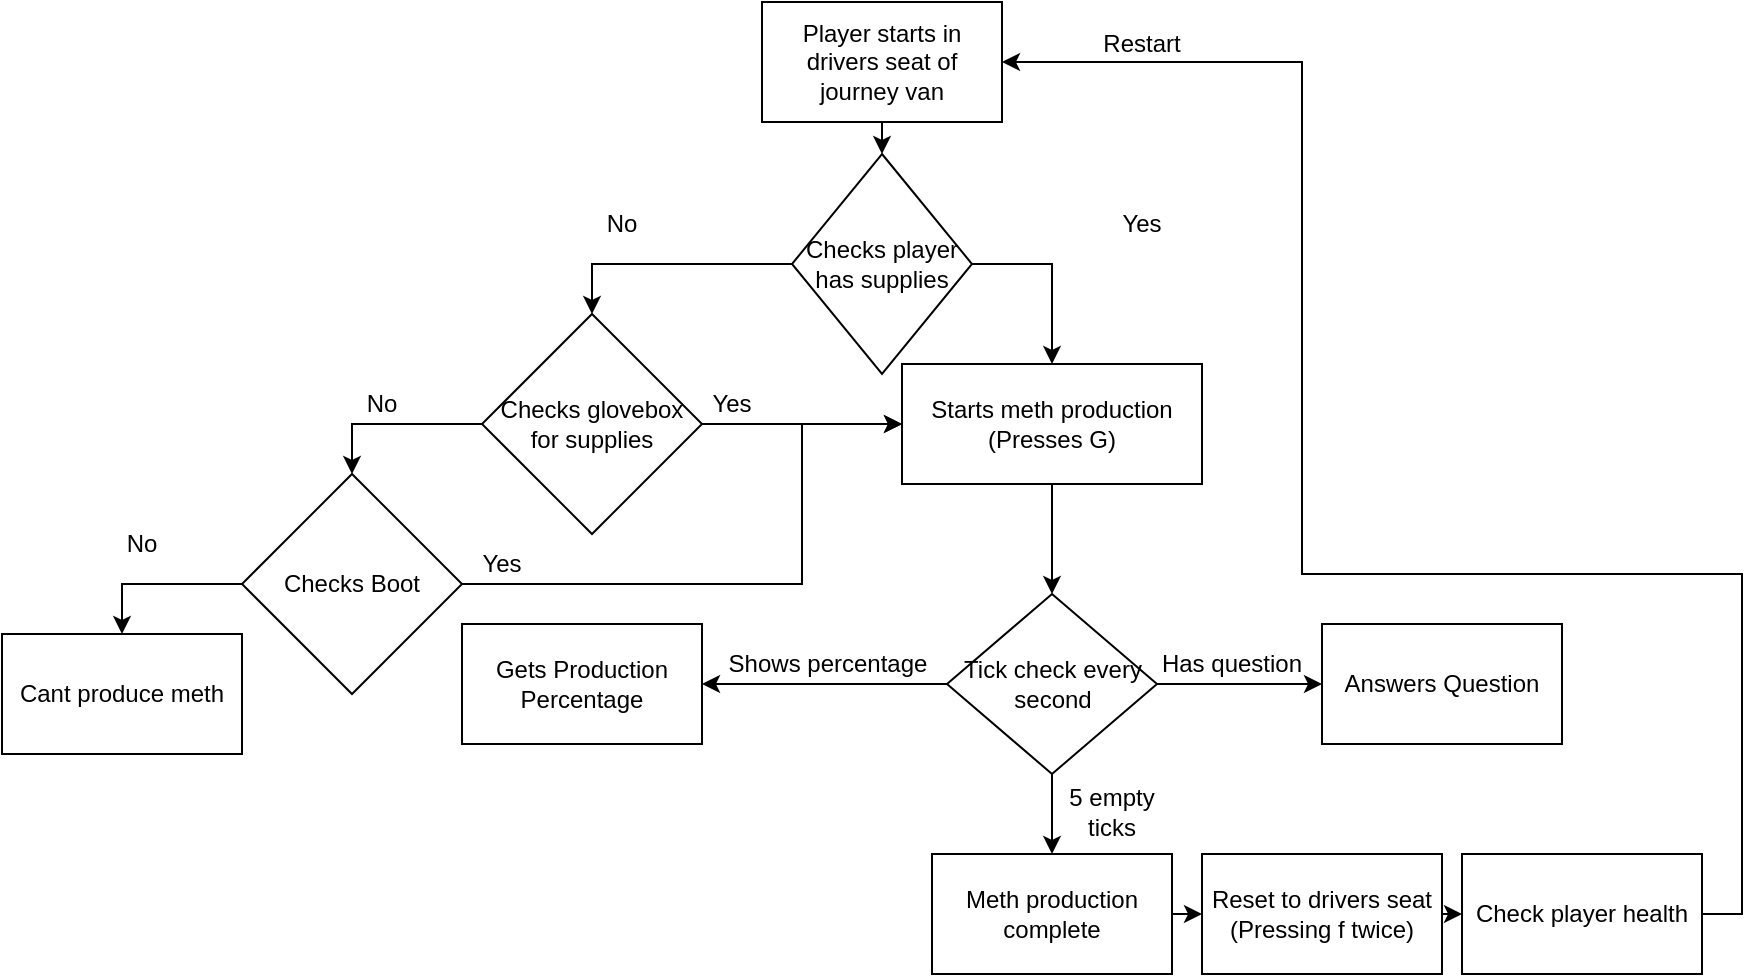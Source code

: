 <mxfile version="20.4.0" type="device"><diagram id="ErTXEHe2TVmZ4z62h1Rc" name="Page-1"><mxGraphModel dx="1896" dy="1005" grid="1" gridSize="10" guides="1" tooltips="1" connect="1" arrows="1" fold="1" page="1" pageScale="1" pageWidth="1169" pageHeight="827" math="0" shadow="0"><root><mxCell id="0"/><mxCell id="1" parent="0"/><mxCell id="iglUZCQHkSlowVMkAa_b-3" style="edgeStyle=orthogonalEdgeStyle;rounded=0;orthogonalLoop=1;jettySize=auto;html=1;exitX=0.5;exitY=1;exitDx=0;exitDy=0;entryX=0.5;entryY=0;entryDx=0;entryDy=0;" edge="1" parent="1" source="iglUZCQHkSlowVMkAa_b-1" target="iglUZCQHkSlowVMkAa_b-2"><mxGeometry relative="1" as="geometry"/></mxCell><mxCell id="iglUZCQHkSlowVMkAa_b-1" value="Player starts in drivers seat of journey van" style="rounded=0;whiteSpace=wrap;html=1;" vertex="1" parent="1"><mxGeometry x="420" y="24" width="120" height="60" as="geometry"/></mxCell><mxCell id="iglUZCQHkSlowVMkAa_b-8" style="edgeStyle=orthogonalEdgeStyle;rounded=0;orthogonalLoop=1;jettySize=auto;html=1;exitX=0;exitY=0.5;exitDx=0;exitDy=0;entryX=0.5;entryY=0;entryDx=0;entryDy=0;" edge="1" parent="1" source="iglUZCQHkSlowVMkAa_b-2" target="iglUZCQHkSlowVMkAa_b-7"><mxGeometry relative="1" as="geometry"/></mxCell><mxCell id="iglUZCQHkSlowVMkAa_b-10" style="edgeStyle=orthogonalEdgeStyle;rounded=0;orthogonalLoop=1;jettySize=auto;html=1;exitX=1;exitY=0.5;exitDx=0;exitDy=0;entryX=0.5;entryY=0;entryDx=0;entryDy=0;" edge="1" parent="1" source="iglUZCQHkSlowVMkAa_b-2" target="iglUZCQHkSlowVMkAa_b-4"><mxGeometry relative="1" as="geometry"/></mxCell><mxCell id="iglUZCQHkSlowVMkAa_b-2" value="Checks player has supplies" style="rhombus;whiteSpace=wrap;html=1;" vertex="1" parent="1"><mxGeometry x="435" y="100" width="90" height="110" as="geometry"/></mxCell><mxCell id="iglUZCQHkSlowVMkAa_b-25" style="edgeStyle=orthogonalEdgeStyle;rounded=0;orthogonalLoop=1;jettySize=auto;html=1;exitX=0.5;exitY=1;exitDx=0;exitDy=0;entryX=0.5;entryY=0;entryDx=0;entryDy=0;" edge="1" parent="1" source="iglUZCQHkSlowVMkAa_b-4" target="iglUZCQHkSlowVMkAa_b-24"><mxGeometry relative="1" as="geometry"/></mxCell><mxCell id="iglUZCQHkSlowVMkAa_b-4" value="Starts meth production (Presses G)" style="rounded=0;whiteSpace=wrap;html=1;" vertex="1" parent="1"><mxGeometry x="490" y="205" width="150" height="60" as="geometry"/></mxCell><mxCell id="iglUZCQHkSlowVMkAa_b-13" style="edgeStyle=orthogonalEdgeStyle;rounded=0;orthogonalLoop=1;jettySize=auto;html=1;exitX=0;exitY=0.5;exitDx=0;exitDy=0;entryX=0.5;entryY=0;entryDx=0;entryDy=0;" edge="1" parent="1" source="iglUZCQHkSlowVMkAa_b-7" target="iglUZCQHkSlowVMkAa_b-12"><mxGeometry relative="1" as="geometry"/></mxCell><mxCell id="iglUZCQHkSlowVMkAa_b-19" style="edgeStyle=orthogonalEdgeStyle;rounded=0;orthogonalLoop=1;jettySize=auto;html=1;exitX=1;exitY=0.5;exitDx=0;exitDy=0;entryX=0;entryY=0.5;entryDx=0;entryDy=0;" edge="1" parent="1" source="iglUZCQHkSlowVMkAa_b-7" target="iglUZCQHkSlowVMkAa_b-4"><mxGeometry relative="1" as="geometry"/></mxCell><mxCell id="iglUZCQHkSlowVMkAa_b-7" value="Checks glovebox for supplies" style="rhombus;whiteSpace=wrap;html=1;" vertex="1" parent="1"><mxGeometry x="280" y="180" width="110" height="110" as="geometry"/></mxCell><mxCell id="iglUZCQHkSlowVMkAa_b-9" value="No" style="text;html=1;strokeColor=none;fillColor=none;align=center;verticalAlign=middle;whiteSpace=wrap;rounded=0;" vertex="1" parent="1"><mxGeometry x="320" y="120" width="60" height="30" as="geometry"/></mxCell><mxCell id="iglUZCQHkSlowVMkAa_b-11" value="Yes" style="text;html=1;strokeColor=none;fillColor=none;align=center;verticalAlign=middle;whiteSpace=wrap;rounded=0;" vertex="1" parent="1"><mxGeometry x="580" y="120" width="60" height="30" as="geometry"/></mxCell><mxCell id="iglUZCQHkSlowVMkAa_b-16" style="edgeStyle=orthogonalEdgeStyle;rounded=0;orthogonalLoop=1;jettySize=auto;html=1;exitX=0;exitY=0.5;exitDx=0;exitDy=0;entryX=0.5;entryY=0;entryDx=0;entryDy=0;" edge="1" parent="1" source="iglUZCQHkSlowVMkAa_b-12" target="iglUZCQHkSlowVMkAa_b-15"><mxGeometry relative="1" as="geometry"/></mxCell><mxCell id="iglUZCQHkSlowVMkAa_b-20" style="edgeStyle=orthogonalEdgeStyle;rounded=0;orthogonalLoop=1;jettySize=auto;html=1;exitX=1;exitY=0.5;exitDx=0;exitDy=0;entryX=0;entryY=0.5;entryDx=0;entryDy=0;" edge="1" parent="1" source="iglUZCQHkSlowVMkAa_b-12" target="iglUZCQHkSlowVMkAa_b-4"><mxGeometry relative="1" as="geometry"><Array as="points"><mxPoint x="440" y="315"/><mxPoint x="440" y="235"/></Array></mxGeometry></mxCell><mxCell id="iglUZCQHkSlowVMkAa_b-12" value="Checks Boot" style="rhombus;whiteSpace=wrap;html=1;" vertex="1" parent="1"><mxGeometry x="160" y="260" width="110" height="110" as="geometry"/></mxCell><mxCell id="iglUZCQHkSlowVMkAa_b-14" value="No" style="text;html=1;strokeColor=none;fillColor=none;align=center;verticalAlign=middle;whiteSpace=wrap;rounded=0;" vertex="1" parent="1"><mxGeometry x="200" y="210" width="60" height="30" as="geometry"/></mxCell><mxCell id="iglUZCQHkSlowVMkAa_b-15" value="Cant produce meth" style="rounded=0;whiteSpace=wrap;html=1;" vertex="1" parent="1"><mxGeometry x="40" y="340" width="120" height="60" as="geometry"/></mxCell><mxCell id="iglUZCQHkSlowVMkAa_b-17" value="No" style="text;html=1;strokeColor=none;fillColor=none;align=center;verticalAlign=middle;whiteSpace=wrap;rounded=0;" vertex="1" parent="1"><mxGeometry x="80" y="280" width="60" height="30" as="geometry"/></mxCell><mxCell id="iglUZCQHkSlowVMkAa_b-33" style="edgeStyle=orthogonalEdgeStyle;rounded=0;orthogonalLoop=1;jettySize=auto;html=1;exitX=1;exitY=0.5;exitDx=0;exitDy=0;entryX=0;entryY=0.5;entryDx=0;entryDy=0;" edge="1" parent="1" source="iglUZCQHkSlowVMkAa_b-24" target="iglUZCQHkSlowVMkAa_b-31"><mxGeometry relative="1" as="geometry"/></mxCell><mxCell id="iglUZCQHkSlowVMkAa_b-34" style="edgeStyle=orthogonalEdgeStyle;rounded=0;orthogonalLoop=1;jettySize=auto;html=1;exitX=0;exitY=0.5;exitDx=0;exitDy=0;entryX=1;entryY=0.5;entryDx=0;entryDy=0;" edge="1" parent="1" source="iglUZCQHkSlowVMkAa_b-24" target="iglUZCQHkSlowVMkAa_b-32"><mxGeometry relative="1" as="geometry"/></mxCell><mxCell id="iglUZCQHkSlowVMkAa_b-39" style="edgeStyle=orthogonalEdgeStyle;rounded=0;orthogonalLoop=1;jettySize=auto;html=1;exitX=0.5;exitY=1;exitDx=0;exitDy=0;entryX=0.5;entryY=0;entryDx=0;entryDy=0;" edge="1" parent="1" source="iglUZCQHkSlowVMkAa_b-24" target="iglUZCQHkSlowVMkAa_b-38"><mxGeometry relative="1" as="geometry"/></mxCell><mxCell id="iglUZCQHkSlowVMkAa_b-24" value="Tick check every second" style="rhombus;whiteSpace=wrap;html=1;" vertex="1" parent="1"><mxGeometry x="512.5" y="320" width="105" height="90" as="geometry"/></mxCell><mxCell id="iglUZCQHkSlowVMkAa_b-26" value="Yes" style="text;html=1;strokeColor=none;fillColor=none;align=center;verticalAlign=middle;whiteSpace=wrap;rounded=0;" vertex="1" parent="1"><mxGeometry x="260" y="290" width="60" height="30" as="geometry"/></mxCell><mxCell id="iglUZCQHkSlowVMkAa_b-27" value="Yes" style="text;html=1;strokeColor=none;fillColor=none;align=center;verticalAlign=middle;whiteSpace=wrap;rounded=0;" vertex="1" parent="1"><mxGeometry x="375" y="210" width="60" height="30" as="geometry"/></mxCell><mxCell id="iglUZCQHkSlowVMkAa_b-31" value="Answers Question" style="rounded=0;whiteSpace=wrap;html=1;" vertex="1" parent="1"><mxGeometry x="700" y="335" width="120" height="60" as="geometry"/></mxCell><mxCell id="iglUZCQHkSlowVMkAa_b-32" value="Gets Production Percentage" style="rounded=0;whiteSpace=wrap;html=1;" vertex="1" parent="1"><mxGeometry x="270" y="335" width="120" height="60" as="geometry"/></mxCell><mxCell id="iglUZCQHkSlowVMkAa_b-35" value="Has question" style="text;html=1;strokeColor=none;fillColor=none;align=center;verticalAlign=middle;whiteSpace=wrap;rounded=0;" vertex="1" parent="1"><mxGeometry x="615" y="340" width="80" height="30" as="geometry"/></mxCell><mxCell id="iglUZCQHkSlowVMkAa_b-36" value="Shows percentage" style="text;html=1;strokeColor=none;fillColor=none;align=center;verticalAlign=middle;whiteSpace=wrap;rounded=0;" vertex="1" parent="1"><mxGeometry x="392.5" y="340" width="120" height="30" as="geometry"/></mxCell><mxCell id="iglUZCQHkSlowVMkAa_b-44" style="edgeStyle=orthogonalEdgeStyle;rounded=0;orthogonalLoop=1;jettySize=auto;html=1;exitX=1;exitY=0.5;exitDx=0;exitDy=0;entryX=0;entryY=0.5;entryDx=0;entryDy=0;" edge="1" parent="1" source="iglUZCQHkSlowVMkAa_b-38" target="iglUZCQHkSlowVMkAa_b-41"><mxGeometry relative="1" as="geometry"/></mxCell><mxCell id="iglUZCQHkSlowVMkAa_b-38" value="Meth production complete" style="rounded=0;whiteSpace=wrap;html=1;" vertex="1" parent="1"><mxGeometry x="505" y="450" width="120" height="60" as="geometry"/></mxCell><mxCell id="iglUZCQHkSlowVMkAa_b-40" value="5 empty ticks" style="text;html=1;strokeColor=none;fillColor=none;align=center;verticalAlign=middle;whiteSpace=wrap;rounded=0;" vertex="1" parent="1"><mxGeometry x="565" y="414" width="60" height="30" as="geometry"/></mxCell><mxCell id="iglUZCQHkSlowVMkAa_b-45" style="edgeStyle=orthogonalEdgeStyle;rounded=0;orthogonalLoop=1;jettySize=auto;html=1;exitX=1;exitY=0.5;exitDx=0;exitDy=0;entryX=0;entryY=0.5;entryDx=0;entryDy=0;" edge="1" parent="1" source="iglUZCQHkSlowVMkAa_b-41" target="iglUZCQHkSlowVMkAa_b-43"><mxGeometry relative="1" as="geometry"/></mxCell><mxCell id="iglUZCQHkSlowVMkAa_b-41" value="Reset to drivers seat (Pressing f twice)" style="rounded=0;whiteSpace=wrap;html=1;" vertex="1" parent="1"><mxGeometry x="640" y="450" width="120" height="60" as="geometry"/></mxCell><mxCell id="iglUZCQHkSlowVMkAa_b-46" style="edgeStyle=orthogonalEdgeStyle;rounded=0;orthogonalLoop=1;jettySize=auto;html=1;exitX=1;exitY=0.5;exitDx=0;exitDy=0;entryX=1;entryY=0.5;entryDx=0;entryDy=0;" edge="1" parent="1" source="iglUZCQHkSlowVMkAa_b-43" target="iglUZCQHkSlowVMkAa_b-1"><mxGeometry relative="1" as="geometry"><Array as="points"><mxPoint x="910" y="480"/><mxPoint x="910" y="310"/><mxPoint x="690" y="310"/><mxPoint x="690" y="54"/></Array></mxGeometry></mxCell><mxCell id="iglUZCQHkSlowVMkAa_b-43" value="Check player health" style="rounded=0;whiteSpace=wrap;html=1;" vertex="1" parent="1"><mxGeometry x="770" y="450" width="120" height="60" as="geometry"/></mxCell><mxCell id="iglUZCQHkSlowVMkAa_b-47" value="Restart" style="text;html=1;strokeColor=none;fillColor=none;align=center;verticalAlign=middle;whiteSpace=wrap;rounded=0;" vertex="1" parent="1"><mxGeometry x="580" y="30" width="60" height="30" as="geometry"/></mxCell></root></mxGraphModel></diagram></mxfile>
